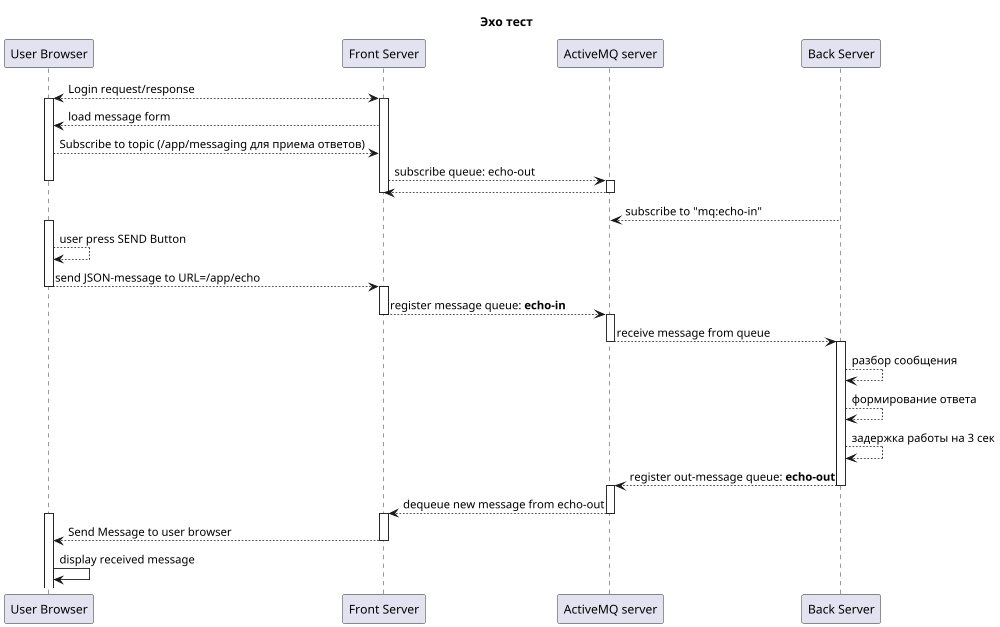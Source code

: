 @startuml
scale 1000*800

title Эхо тест

"User Browser" as USER <--> "Front Server" as APP : Login request/response
activate USER
activate APP
APP --> USER : load message form
USER --> APP : Subscribe to topic (/app/messaging для приема ответов)
APP --> "ActiveMQ server" as AQ : subscribe queue: echo-out
deactivate USER
activate AQ
AQ --> APP
deactivate AQ
deactivate APP


"Back Server" as ESB --> AQ : subscribe to "mq:echo-in"
activate USER
USER --> USER : user press SEND Button
USER --> APP : send JSON-message to URL=/app/echo
deactivate USER
activate APP
APP ---> AQ : register message queue: <b>echo-in</b>
deactivate APP
activate AQ
AQ --> ESB : receive message from queue
deactivate AQ
activate ESB
ESB --> ESB : разбор сообщения
ESB --> ESB : формирование ответа
ESB --> ESB : задержка работы на 3 сек
ESB --> AQ : register out-message queue: <b>echo-out
deactivate ESB
activate AQ
AQ --> APP :  dequeue new message from echo-out
deactivate AQ
activate USER
activate APP
APP --> USER : Send Message to user browser
deactivate APP
USER -> USER : display received message

@enduml